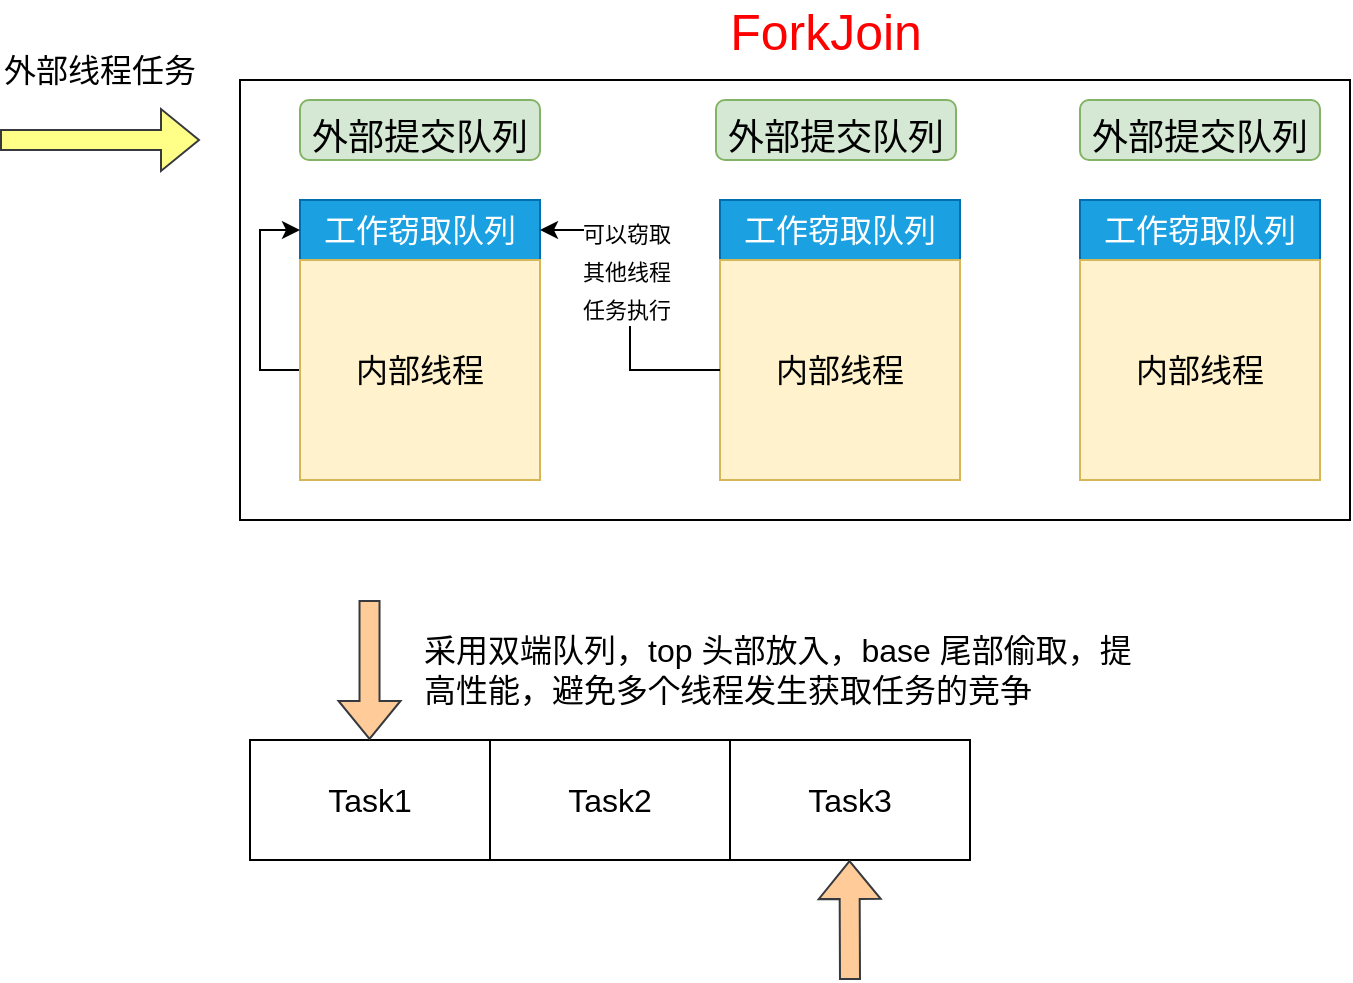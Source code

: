 <mxfile version="20.8.8" type="github">
  <diagram name="第 1 页" id="Bo4sXE9dyVkVFhJZGGRL">
    <mxGraphModel dx="637" dy="408" grid="1" gridSize="10" guides="1" tooltips="1" connect="1" arrows="1" fold="1" page="1" pageScale="1" pageWidth="827" pageHeight="1169" math="0" shadow="0">
      <root>
        <mxCell id="0" />
        <mxCell id="1" parent="0" />
        <mxCell id="QnnA91DxhKW6ZJpCzhPi-20" value="" style="shape=flexArrow;endArrow=classic;html=1;rounded=0;fontSize=16;fontColor=#000000;fillColor=#ffff88;strokeColor=#36393d;" edge="1" parent="1">
          <mxGeometry width="50" height="50" relative="1" as="geometry">
            <mxPoint y="100" as="sourcePoint" />
            <mxPoint x="100" y="100" as="targetPoint" />
          </mxGeometry>
        </mxCell>
        <mxCell id="QnnA91DxhKW6ZJpCzhPi-21" value="外部线程任务" style="text;html=1;strokeColor=none;fillColor=none;align=center;verticalAlign=middle;whiteSpace=wrap;rounded=0;fontSize=16;fontColor=#000000;" vertex="1" parent="1">
          <mxGeometry y="50" width="100" height="30" as="geometry" />
        </mxCell>
        <mxCell id="QnnA91DxhKW6ZJpCzhPi-1" value="&lt;font style=&quot;font-size: 25px;&quot; color=&quot;#ff0000&quot;&gt;ForkJoin&lt;/font&gt;" style="text;html=1;strokeColor=none;fillColor=none;align=center;verticalAlign=middle;whiteSpace=wrap;rounded=0;" vertex="1" parent="1">
          <mxGeometry x="358" y="30" width="110" height="30" as="geometry" />
        </mxCell>
        <mxCell id="QnnA91DxhKW6ZJpCzhPi-2" value="" style="rounded=0;whiteSpace=wrap;html=1;fontSize=25;fontColor=#FF0000;" vertex="1" parent="1">
          <mxGeometry x="120" y="70" width="555" height="220" as="geometry" />
        </mxCell>
        <mxCell id="QnnA91DxhKW6ZJpCzhPi-3" value="&lt;font style=&quot;font-size: 18px;&quot;&gt;外部提交队列&lt;/font&gt;" style="rounded=1;whiteSpace=wrap;html=1;fontSize=25;fillColor=#d5e8d4;strokeColor=#82b366;" vertex="1" parent="1">
          <mxGeometry x="150" y="80" width="120" height="30" as="geometry" />
        </mxCell>
        <mxCell id="QnnA91DxhKW6ZJpCzhPi-6" value="&lt;font style=&quot;font-size: 18px;&quot;&gt;外部提交队列&lt;/font&gt;" style="rounded=1;whiteSpace=wrap;html=1;fontSize=25;fillColor=#d5e8d4;strokeColor=#82b366;" vertex="1" parent="1">
          <mxGeometry x="358" y="80" width="120" height="30" as="geometry" />
        </mxCell>
        <mxCell id="QnnA91DxhKW6ZJpCzhPi-7" value="&lt;font style=&quot;font-size: 18px;&quot;&gt;外部提交队列&lt;/font&gt;" style="rounded=1;whiteSpace=wrap;html=1;fontSize=25;fillColor=#d5e8d4;strokeColor=#82b366;" vertex="1" parent="1">
          <mxGeometry x="540" y="80" width="120" height="30" as="geometry" />
        </mxCell>
        <mxCell id="QnnA91DxhKW6ZJpCzhPi-12" value="" style="group" vertex="1" connectable="0" parent="1">
          <mxGeometry x="150" y="130" width="120" height="140" as="geometry" />
        </mxCell>
        <mxCell id="QnnA91DxhKW6ZJpCzhPi-9" value="&lt;font style=&quot;font-size: 16px;&quot;&gt;工作窃取队列&lt;/font&gt;" style="rounded=0;whiteSpace=wrap;html=1;fontSize=18;fontColor=#ffffff;fillColor=#1ba1e2;strokeColor=#006EAF;" vertex="1" parent="QnnA91DxhKW6ZJpCzhPi-12">
          <mxGeometry width="120" height="30" as="geometry" />
        </mxCell>
        <mxCell id="QnnA91DxhKW6ZJpCzhPi-23" style="edgeStyle=orthogonalEdgeStyle;rounded=0;orthogonalLoop=1;jettySize=auto;html=1;exitX=0;exitY=0.5;exitDx=0;exitDy=0;entryX=0;entryY=0.5;entryDx=0;entryDy=0;fontSize=16;fontColor=#000000;" edge="1" parent="QnnA91DxhKW6ZJpCzhPi-12" source="QnnA91DxhKW6ZJpCzhPi-10" target="QnnA91DxhKW6ZJpCzhPi-9">
          <mxGeometry relative="1" as="geometry" />
        </mxCell>
        <mxCell id="QnnA91DxhKW6ZJpCzhPi-10" value="内部线程" style="rounded=0;whiteSpace=wrap;html=1;fontSize=16;fillColor=#fff2cc;strokeColor=#d6b656;" vertex="1" parent="QnnA91DxhKW6ZJpCzhPi-12">
          <mxGeometry y="30" width="120" height="110" as="geometry" />
        </mxCell>
        <mxCell id="QnnA91DxhKW6ZJpCzhPi-13" value="" style="group" vertex="1" connectable="0" parent="1">
          <mxGeometry x="360" y="130" width="120" height="140" as="geometry" />
        </mxCell>
        <mxCell id="QnnA91DxhKW6ZJpCzhPi-14" value="&lt;font style=&quot;font-size: 16px;&quot;&gt;工作窃取队列&lt;/font&gt;" style="rounded=0;whiteSpace=wrap;html=1;fontSize=18;fontColor=#ffffff;fillColor=#1ba1e2;strokeColor=#006EAF;" vertex="1" parent="QnnA91DxhKW6ZJpCzhPi-13">
          <mxGeometry width="120" height="30" as="geometry" />
        </mxCell>
        <mxCell id="QnnA91DxhKW6ZJpCzhPi-15" value="内部线程" style="rounded=0;whiteSpace=wrap;html=1;fontSize=16;fillColor=#fff2cc;strokeColor=#d6b656;" vertex="1" parent="QnnA91DxhKW6ZJpCzhPi-13">
          <mxGeometry y="30" width="120" height="110" as="geometry" />
        </mxCell>
        <mxCell id="QnnA91DxhKW6ZJpCzhPi-16" value="" style="group" vertex="1" connectable="0" parent="1">
          <mxGeometry x="540" y="130" width="120" height="140" as="geometry" />
        </mxCell>
        <mxCell id="QnnA91DxhKW6ZJpCzhPi-33" value="" style="edgeStyle=orthogonalEdgeStyle;rounded=0;orthogonalLoop=1;jettySize=auto;html=1;fontSize=11;fontColor=#000000;" edge="1" parent="QnnA91DxhKW6ZJpCzhPi-16" source="QnnA91DxhKW6ZJpCzhPi-17" target="QnnA91DxhKW6ZJpCzhPi-18">
          <mxGeometry relative="1" as="geometry" />
        </mxCell>
        <mxCell id="QnnA91DxhKW6ZJpCzhPi-17" value="&lt;font style=&quot;font-size: 16px;&quot;&gt;工作窃取队列&lt;/font&gt;" style="rounded=0;whiteSpace=wrap;html=1;fontSize=18;fontColor=#ffffff;fillColor=#1ba1e2;strokeColor=#006EAF;" vertex="1" parent="QnnA91DxhKW6ZJpCzhPi-16">
          <mxGeometry width="120" height="30" as="geometry" />
        </mxCell>
        <mxCell id="QnnA91DxhKW6ZJpCzhPi-18" value="内部线程" style="rounded=0;whiteSpace=wrap;html=1;fontSize=16;fillColor=#fff2cc;strokeColor=#d6b656;" vertex="1" parent="QnnA91DxhKW6ZJpCzhPi-16">
          <mxGeometry y="30" width="120" height="110" as="geometry" />
        </mxCell>
        <mxCell id="QnnA91DxhKW6ZJpCzhPi-24" style="edgeStyle=orthogonalEdgeStyle;rounded=0;orthogonalLoop=1;jettySize=auto;html=1;exitX=0;exitY=0.5;exitDx=0;exitDy=0;entryX=1;entryY=0.5;entryDx=0;entryDy=0;fontSize=16;fontColor=#000000;" edge="1" parent="1" source="QnnA91DxhKW6ZJpCzhPi-15" target="QnnA91DxhKW6ZJpCzhPi-9">
          <mxGeometry relative="1" as="geometry" />
        </mxCell>
        <mxCell id="QnnA91DxhKW6ZJpCzhPi-31" value="&lt;font style=&quot;font-size: 11px;&quot;&gt;可以窃取&lt;br&gt;其他线程&lt;br&gt;任务执行&lt;br&gt;&lt;/font&gt;" style="edgeLabel;html=1;align=center;verticalAlign=middle;resizable=0;points=[];fontSize=16;fontColor=#000000;" vertex="1" connectable="0" parent="QnnA91DxhKW6ZJpCzhPi-24">
          <mxGeometry x="0.202" y="2" relative="1" as="geometry">
            <mxPoint as="offset" />
          </mxGeometry>
        </mxCell>
        <mxCell id="QnnA91DxhKW6ZJpCzhPi-25" value="Task1" style="rounded=0;whiteSpace=wrap;html=1;fontSize=16;fontColor=#000000;" vertex="1" parent="1">
          <mxGeometry x="125" y="400" width="120" height="60" as="geometry" />
        </mxCell>
        <mxCell id="QnnA91DxhKW6ZJpCzhPi-26" value="Task2" style="rounded=0;whiteSpace=wrap;html=1;fontSize=16;fontColor=#000000;" vertex="1" parent="1">
          <mxGeometry x="245" y="400" width="120" height="60" as="geometry" />
        </mxCell>
        <mxCell id="QnnA91DxhKW6ZJpCzhPi-27" value="Task3" style="rounded=0;whiteSpace=wrap;html=1;fontSize=16;fontColor=#000000;" vertex="1" parent="1">
          <mxGeometry x="365" y="400" width="120" height="60" as="geometry" />
        </mxCell>
        <mxCell id="QnnA91DxhKW6ZJpCzhPi-28" value="" style="shape=flexArrow;endArrow=classic;html=1;rounded=0;fontSize=16;fontColor=#000000;fillColor=#ffcc99;strokeColor=#36393d;" edge="1" parent="1">
          <mxGeometry width="50" height="50" relative="1" as="geometry">
            <mxPoint x="184.76" y="330" as="sourcePoint" />
            <mxPoint x="184.76" y="400" as="targetPoint" />
          </mxGeometry>
        </mxCell>
        <mxCell id="QnnA91DxhKW6ZJpCzhPi-29" value="" style="shape=flexArrow;endArrow=classic;html=1;rounded=0;fontSize=16;fontColor=#000000;fillColor=#ffcc99;strokeColor=#36393d;" edge="1" parent="1">
          <mxGeometry width="50" height="50" relative="1" as="geometry">
            <mxPoint x="425" y="520" as="sourcePoint" />
            <mxPoint x="424.76" y="460" as="targetPoint" />
          </mxGeometry>
        </mxCell>
        <mxCell id="QnnA91DxhKW6ZJpCzhPi-30" value="采用双端队列，top 头部放入，base 尾部偷取，提高性能，避免多个线程发生获取任务的竞争" style="text;html=1;strokeColor=none;fillColor=none;align=left;verticalAlign=middle;whiteSpace=wrap;rounded=0;fontSize=16;fontColor=#000000;" vertex="1" parent="1">
          <mxGeometry x="210" y="350" width="370" height="30" as="geometry" />
        </mxCell>
      </root>
    </mxGraphModel>
  </diagram>
</mxfile>
